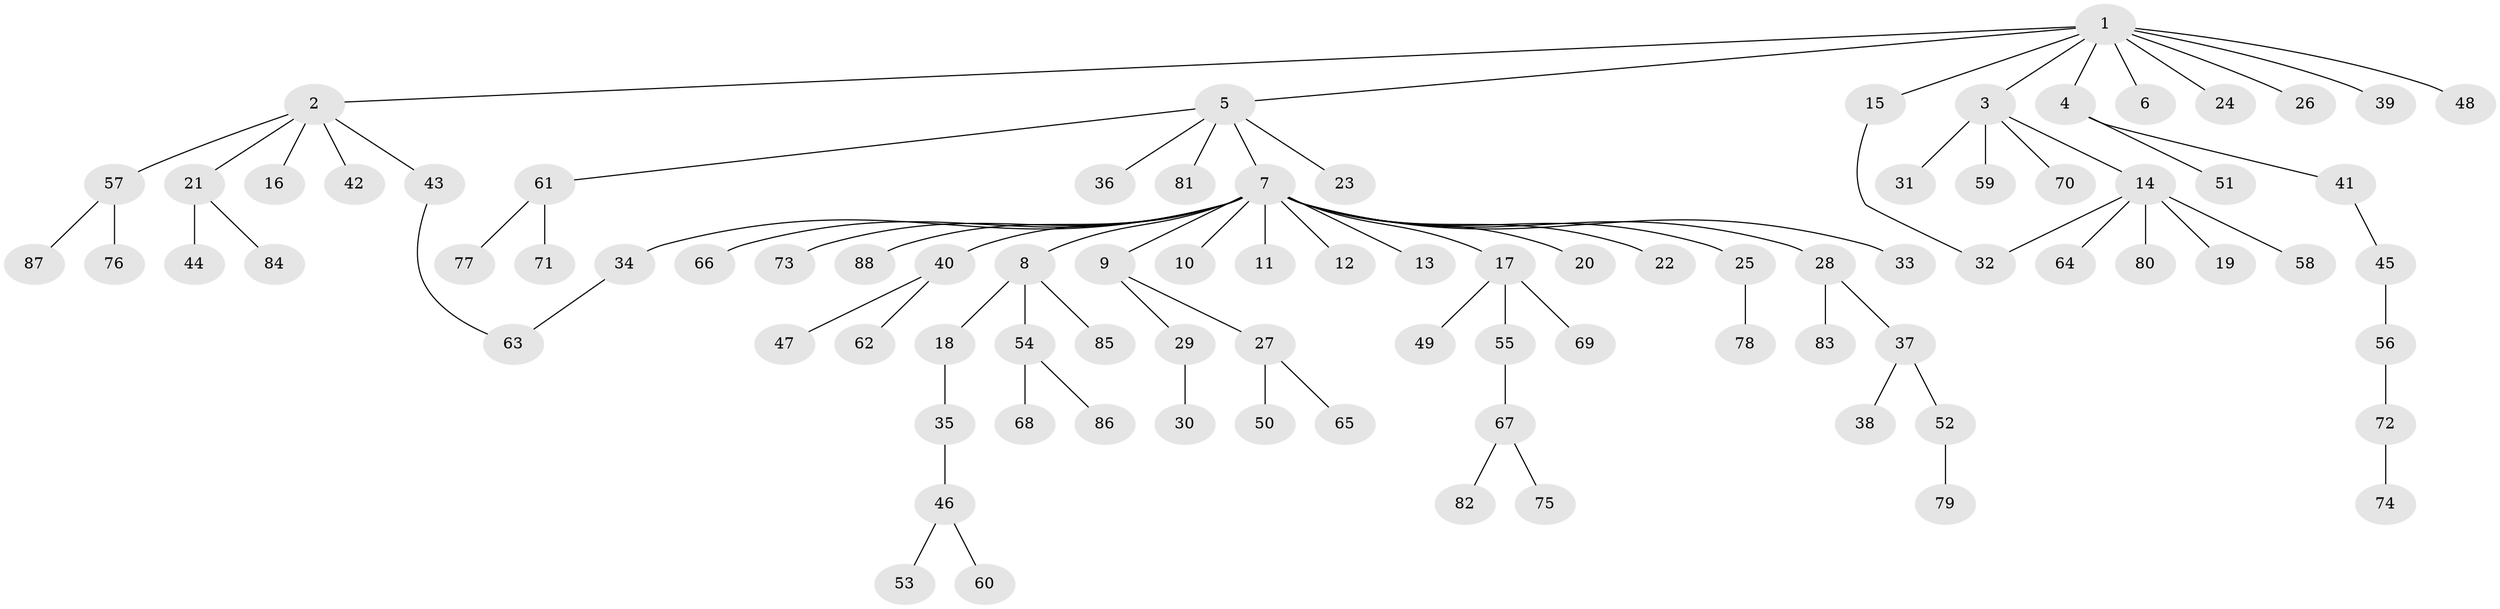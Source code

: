 // Generated by graph-tools (version 1.1) at 2025/49/03/09/25 03:49:49]
// undirected, 88 vertices, 89 edges
graph export_dot {
graph [start="1"]
  node [color=gray90,style=filled];
  1;
  2;
  3;
  4;
  5;
  6;
  7;
  8;
  9;
  10;
  11;
  12;
  13;
  14;
  15;
  16;
  17;
  18;
  19;
  20;
  21;
  22;
  23;
  24;
  25;
  26;
  27;
  28;
  29;
  30;
  31;
  32;
  33;
  34;
  35;
  36;
  37;
  38;
  39;
  40;
  41;
  42;
  43;
  44;
  45;
  46;
  47;
  48;
  49;
  50;
  51;
  52;
  53;
  54;
  55;
  56;
  57;
  58;
  59;
  60;
  61;
  62;
  63;
  64;
  65;
  66;
  67;
  68;
  69;
  70;
  71;
  72;
  73;
  74;
  75;
  76;
  77;
  78;
  79;
  80;
  81;
  82;
  83;
  84;
  85;
  86;
  87;
  88;
  1 -- 2;
  1 -- 3;
  1 -- 4;
  1 -- 5;
  1 -- 6;
  1 -- 15;
  1 -- 24;
  1 -- 26;
  1 -- 39;
  1 -- 48;
  2 -- 16;
  2 -- 21;
  2 -- 42;
  2 -- 43;
  2 -- 57;
  3 -- 14;
  3 -- 31;
  3 -- 59;
  3 -- 70;
  4 -- 41;
  4 -- 51;
  5 -- 7;
  5 -- 23;
  5 -- 36;
  5 -- 61;
  5 -- 81;
  7 -- 8;
  7 -- 9;
  7 -- 10;
  7 -- 11;
  7 -- 12;
  7 -- 13;
  7 -- 17;
  7 -- 20;
  7 -- 22;
  7 -- 25;
  7 -- 28;
  7 -- 33;
  7 -- 34;
  7 -- 40;
  7 -- 66;
  7 -- 73;
  7 -- 88;
  8 -- 18;
  8 -- 54;
  8 -- 85;
  9 -- 27;
  9 -- 29;
  14 -- 19;
  14 -- 32;
  14 -- 58;
  14 -- 64;
  14 -- 80;
  15 -- 32;
  17 -- 49;
  17 -- 55;
  17 -- 69;
  18 -- 35;
  21 -- 44;
  21 -- 84;
  25 -- 78;
  27 -- 50;
  27 -- 65;
  28 -- 37;
  28 -- 83;
  29 -- 30;
  34 -- 63;
  35 -- 46;
  37 -- 38;
  37 -- 52;
  40 -- 47;
  40 -- 62;
  41 -- 45;
  43 -- 63;
  45 -- 56;
  46 -- 53;
  46 -- 60;
  52 -- 79;
  54 -- 68;
  54 -- 86;
  55 -- 67;
  56 -- 72;
  57 -- 76;
  57 -- 87;
  61 -- 71;
  61 -- 77;
  67 -- 75;
  67 -- 82;
  72 -- 74;
}
